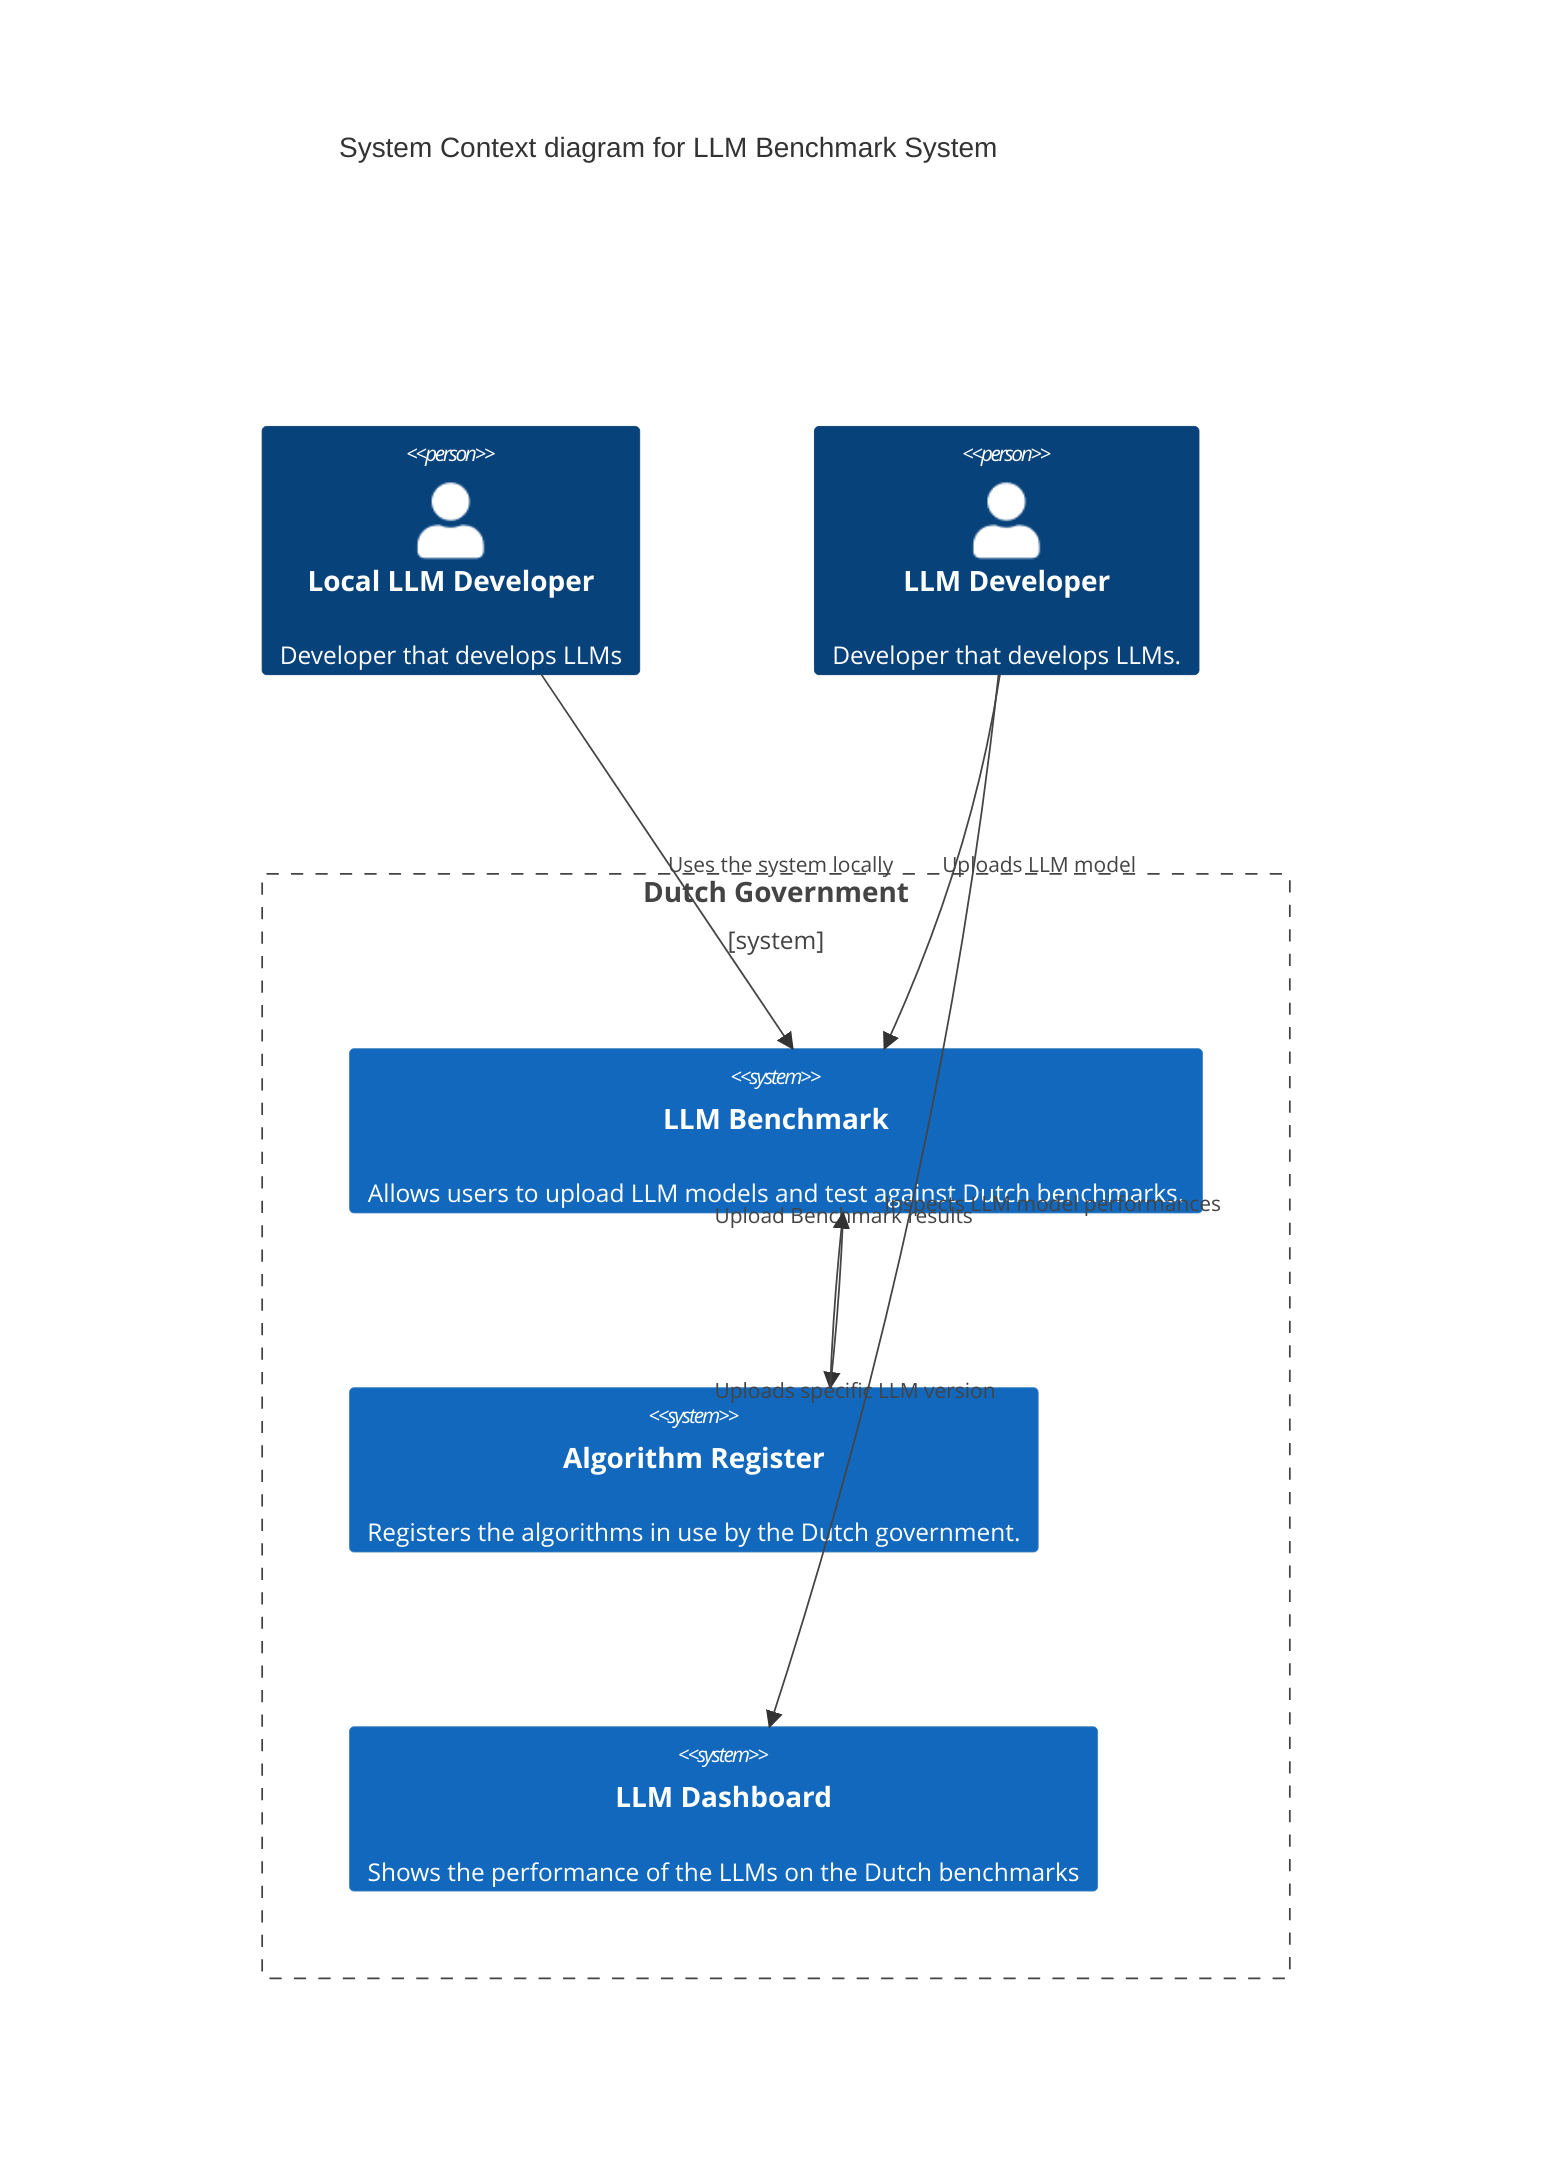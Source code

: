 C4Context
      title System Context diagram for LLM Benchmark System
      Boundary(b0, "Dutch Government") {
        System(SystemLLMBenchmark, "LLM Benchmark", "Allows users to upload LLM models and test against Dutch benchmarks.")
        System(SystemAlgoReg, "Algorithm Register", "Registers the algorithms in use by the Dutch government.")
        System(SystemLLMDashboard, "LLM Dashboard", "Shows the performance of the LLMs on the Dutch benchmarks")
      }

      Person(dev0, "Local LLM Developer", "Developer that develops LLMs")
      Person(dev, "LLM Developer", "Developer that develops LLMs.")

      Rel(dev0, SystemLLMBenchmark, "Uses the system locally")
      Rel(dev, SystemLLMBenchmark, "Uploads LLM model")
      Rel(dev, SystemLLMDashboard, "Inspects LLM model performances")

      Rel(SystemLLMBenchmark, SystemAlgoReg, "Upload Benchmark results")
      Rel(SystemAlgoReg, SystemLLMBenchmark, "Uploads specific LLM version")

      Rel(SystemLLMBenchmark, SystemAlgoReg, "Upload Benchmark results")
      Rel(SystemAlgoReg, SystemLLMBenchmark, "Uploads specific LLM version")

      UpdateRelStyle(SystemLLMBenchmark, SystemAlgoReg, $offsetY="-50", $offsetX="-70")
      UpdateRelStyle(SystemAlgoReg, SystemLLMBenchmark, $offsetY="50", $offsetX="-70")
      UpdateLayoutConfig($c4ShapeInRow="3", $c4BoundaryInRow="1")